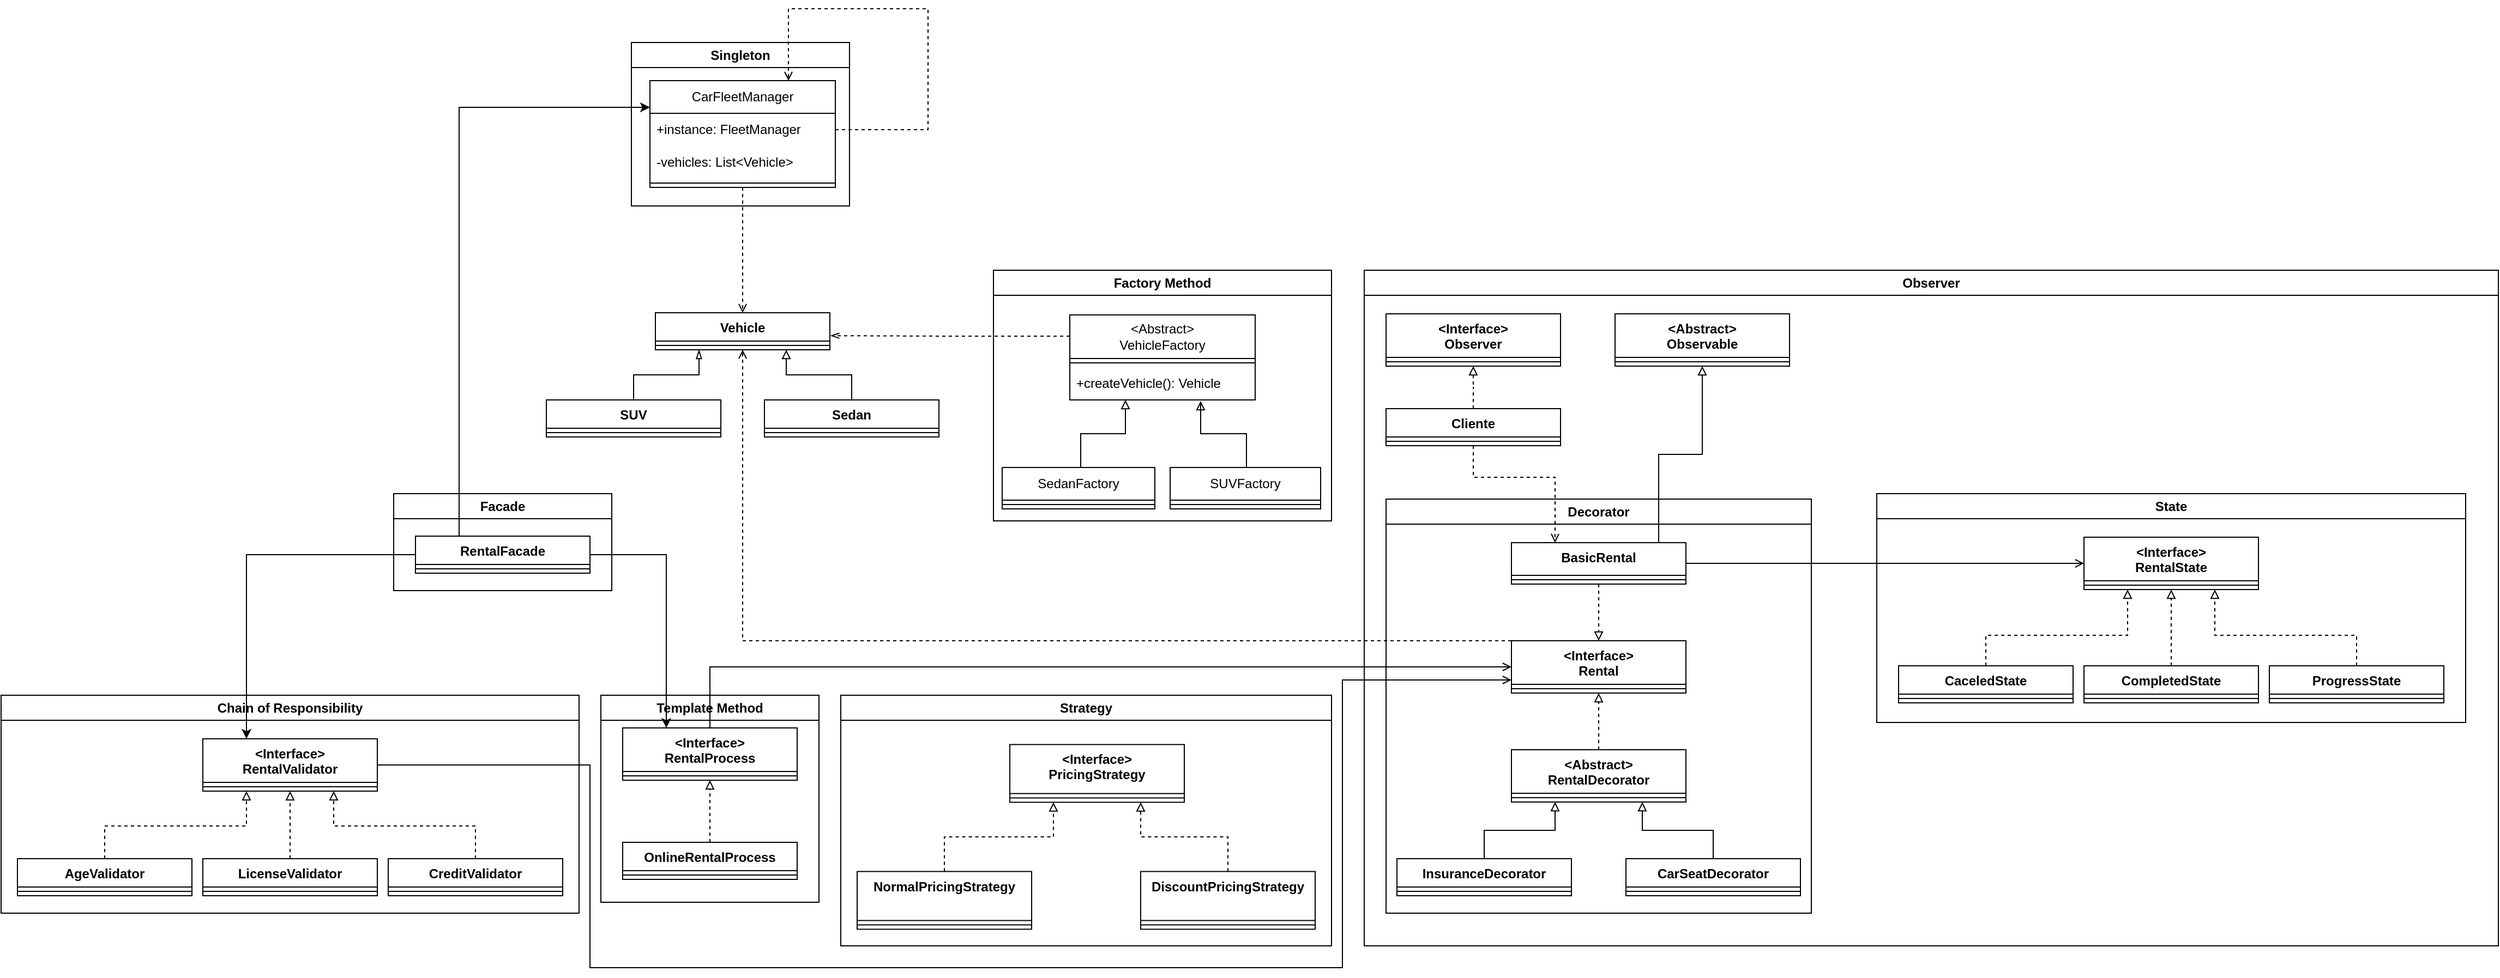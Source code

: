 <mxfile version="26.0.6">
  <diagram name="Página-1" id="9CJupPsGEtEtUyLJNLeB">
    <mxGraphModel dx="3399" dy="1634" grid="1" gridSize="10" guides="1" tooltips="1" connect="1" arrows="1" fold="1" page="1" pageScale="1" pageWidth="827" pageHeight="1169" math="0" shadow="0">
      <root>
        <mxCell id="0" />
        <mxCell id="1" parent="0" />
        <UserObject label="Factory Method" tags="FactoryMethod" id="SqPcHBU0zW-a-f7lvgV6-10">
          <mxCell style="swimlane;whiteSpace=wrap;html=1;" vertex="1" parent="1">
            <mxGeometry x="110" y="720" width="310" height="230" as="geometry" />
          </mxCell>
        </UserObject>
        <mxCell id="SqPcHBU0zW-a-f7lvgV6-34" style="edgeStyle=orthogonalEdgeStyle;rounded=0;orthogonalLoop=1;jettySize=auto;html=1;endArrow=block;endFill=0;" edge="1" parent="SqPcHBU0zW-a-f7lvgV6-10" source="SqPcHBU0zW-a-f7lvgV6-7">
          <mxGeometry relative="1" as="geometry">
            <mxPoint x="190" y="120" as="targetPoint" />
            <Array as="points">
              <mxPoint x="232" y="150" />
              <mxPoint x="190" y="150" />
              <mxPoint x="190" y="121" />
            </Array>
          </mxGeometry>
        </mxCell>
        <UserObject label="SUVFactory" tags="FactoryMethod" id="SqPcHBU0zW-a-f7lvgV6-7">
          <mxCell style="swimlane;fontStyle=0;childLayout=stackLayout;horizontal=1;startSize=30;horizontalStack=0;resizeParent=1;resizeParentMax=0;resizeLast=0;collapsible=1;marginBottom=0;whiteSpace=wrap;html=1;" vertex="1" parent="SqPcHBU0zW-a-f7lvgV6-10">
            <mxGeometry x="162" y="181" width="138" height="38" as="geometry" />
          </mxCell>
        </UserObject>
        <mxCell id="SqPcHBU0zW-a-f7lvgV6-33" value="" style="line;strokeWidth=1;fillColor=none;align=left;verticalAlign=middle;spacingTop=-1;spacingLeft=3;spacingRight=3;rotatable=0;labelPosition=right;points=[];portConstraint=eastwest;strokeColor=inherit;" vertex="1" parent="SqPcHBU0zW-a-f7lvgV6-7">
          <mxGeometry y="30" width="138" height="8" as="geometry" />
        </mxCell>
        <UserObject label="SedanFactory" tags="FactoryMethod" id="SqPcHBU0zW-a-f7lvgV6-6">
          <mxCell style="swimlane;fontStyle=0;childLayout=stackLayout;horizontal=1;startSize=30;horizontalStack=0;resizeParent=1;resizeParentMax=0;resizeLast=0;collapsible=1;marginBottom=0;whiteSpace=wrap;html=1;" vertex="1" parent="SqPcHBU0zW-a-f7lvgV6-10">
            <mxGeometry x="8" y="181" width="140" height="38" as="geometry" />
          </mxCell>
        </UserObject>
        <mxCell id="SqPcHBU0zW-a-f7lvgV6-32" value="" style="line;strokeWidth=1;fillColor=none;align=left;verticalAlign=middle;spacingTop=-1;spacingLeft=3;spacingRight=3;rotatable=0;labelPosition=right;points=[];portConstraint=eastwest;strokeColor=inherit;" vertex="1" parent="SqPcHBU0zW-a-f7lvgV6-6">
          <mxGeometry y="30" width="140" height="8" as="geometry" />
        </mxCell>
        <UserObject label="&amp;lt;Abstract&amp;gt;&lt;div&gt;VehicleFactory&lt;/div&gt;" tags="FactoryMethod" id="SqPcHBU0zW-a-f7lvgV6-5">
          <mxCell style="swimlane;fontStyle=0;childLayout=stackLayout;horizontal=1;startSize=40;horizontalStack=0;resizeParent=1;resizeParentMax=0;resizeLast=0;collapsible=1;marginBottom=0;whiteSpace=wrap;html=1;" vertex="1" parent="SqPcHBU0zW-a-f7lvgV6-10">
            <mxGeometry x="70" y="41" width="170" height="78" as="geometry" />
          </mxCell>
        </UserObject>
        <mxCell id="SqPcHBU0zW-a-f7lvgV6-30" value="" style="line;strokeWidth=1;fillColor=none;align=left;verticalAlign=middle;spacingTop=-1;spacingLeft=3;spacingRight=3;rotatable=0;labelPosition=right;points=[];portConstraint=eastwest;strokeColor=inherit;" vertex="1" parent="SqPcHBU0zW-a-f7lvgV6-5">
          <mxGeometry y="40" width="170" height="8" as="geometry" />
        </mxCell>
        <mxCell id="SqPcHBU0zW-a-f7lvgV6-31" value="+createVehicle(): Vehicle" style="text;strokeColor=none;fillColor=none;align=left;verticalAlign=middle;spacingLeft=4;spacingRight=4;overflow=hidden;points=[[0,0.5],[1,0.5]];portConstraint=eastwest;rotatable=0;whiteSpace=wrap;html=1;" vertex="1" parent="SqPcHBU0zW-a-f7lvgV6-5">
          <mxGeometry y="48" width="170" height="30" as="geometry" />
        </mxCell>
        <UserObject label="" tags="FactoryMethod" id="SqPcHBU0zW-a-f7lvgV6-8">
          <mxCell style="edgeStyle=orthogonalEdgeStyle;rounded=0;orthogonalLoop=1;jettySize=auto;html=1;strokeColor=default;align=center;verticalAlign=middle;fontFamily=Helvetica;fontSize=11;fontColor=default;labelBackgroundColor=default;endArrow=block;endFill=0;curved=0;" edge="1" parent="SqPcHBU0zW-a-f7lvgV6-10" source="SqPcHBU0zW-a-f7lvgV6-6">
            <mxGeometry relative="1" as="geometry">
              <mxPoint x="121" y="119" as="targetPoint" />
              <Array as="points">
                <mxPoint x="80" y="150" />
                <mxPoint x="121" y="150" />
                <mxPoint x="121" y="119" />
              </Array>
            </mxGeometry>
          </mxCell>
        </UserObject>
        <UserObject label="Singleton" tags="Singleton" id="SqPcHBU0zW-a-f7lvgV6-12">
          <mxCell style="swimlane;whiteSpace=wrap;html=1;" vertex="1" parent="1">
            <mxGeometry x="-222" y="511" width="200" height="150" as="geometry" />
          </mxCell>
        </UserObject>
        <UserObject label="CarFleetManager" tags="Singleton" id="SqPcHBU0zW-a-f7lvgV6-1">
          <mxCell style="swimlane;fontStyle=0;childLayout=stackLayout;horizontal=1;startSize=30;horizontalStack=0;resizeParent=1;resizeParentMax=0;resizeLast=0;collapsible=1;marginBottom=0;whiteSpace=wrap;html=1;" vertex="1" parent="SqPcHBU0zW-a-f7lvgV6-12">
            <mxGeometry x="17" y="35" width="170" height="98" as="geometry" />
          </mxCell>
        </UserObject>
        <mxCell id="SqPcHBU0zW-a-f7lvgV6-150" style="edgeStyle=orthogonalEdgeStyle;rounded=0;orthogonalLoop=1;jettySize=auto;html=1;entryX=0.75;entryY=0;entryDx=0;entryDy=0;dashed=1;endArrow=open;endFill=0;" edge="1" parent="SqPcHBU0zW-a-f7lvgV6-1" source="SqPcHBU0zW-a-f7lvgV6-29" target="SqPcHBU0zW-a-f7lvgV6-1">
          <mxGeometry relative="1" as="geometry">
            <Array as="points">
              <mxPoint x="255" y="45" />
              <mxPoint x="255" y="-66" />
              <mxPoint x="127" y="-66" />
              <mxPoint x="127" />
            </Array>
          </mxGeometry>
        </mxCell>
        <mxCell id="SqPcHBU0zW-a-f7lvgV6-29" value="+instance: FleetManager" style="text;strokeColor=none;fillColor=none;align=left;verticalAlign=middle;spacingLeft=4;spacingRight=4;overflow=hidden;points=[[0,0.5],[1,0.5]];portConstraint=eastwest;rotatable=0;whiteSpace=wrap;html=1;" vertex="1" parent="SqPcHBU0zW-a-f7lvgV6-1">
          <mxGeometry y="30" width="170" height="30" as="geometry" />
        </mxCell>
        <mxCell id="SqPcHBU0zW-a-f7lvgV6-15" value="-vehicles: List&amp;lt;Vehicle&amp;gt;" style="text;strokeColor=none;fillColor=none;align=left;verticalAlign=middle;spacingLeft=4;spacingRight=4;overflow=hidden;points=[[0,0.5],[1,0.5]];portConstraint=eastwest;rotatable=0;whiteSpace=wrap;html=1;" vertex="1" parent="SqPcHBU0zW-a-f7lvgV6-1">
          <mxGeometry y="60" width="170" height="30" as="geometry" />
        </mxCell>
        <mxCell id="SqPcHBU0zW-a-f7lvgV6-28" value="" style="line;strokeWidth=1;fillColor=none;align=left;verticalAlign=middle;spacingTop=-1;spacingLeft=3;spacingRight=3;rotatable=0;labelPosition=right;points=[];portConstraint=eastwest;strokeColor=inherit;" vertex="1" parent="SqPcHBU0zW-a-f7lvgV6-1">
          <mxGeometry y="90" width="170" height="8" as="geometry" />
        </mxCell>
        <UserObject label="Decorator" tags="Decorator Observer" id="SqPcHBU0zW-a-f7lvgV6-53">
          <mxCell style="swimlane;whiteSpace=wrap;html=1;" vertex="1" parent="1">
            <mxGeometry x="470" y="930" width="390" height="380" as="geometry" />
          </mxCell>
        </UserObject>
        <UserObject label="&lt;div&gt;&amp;lt;Interface&amp;gt;&lt;/div&gt;Rental" tags="Decorator Observer" id="SqPcHBU0zW-a-f7lvgV6-54">
          <mxCell style="swimlane;fontStyle=1;align=center;verticalAlign=top;childLayout=stackLayout;horizontal=1;startSize=40;horizontalStack=0;resizeParent=1;resizeParentMax=0;resizeLast=0;collapsible=1;marginBottom=0;whiteSpace=wrap;html=1;" vertex="1" parent="SqPcHBU0zW-a-f7lvgV6-53">
            <mxGeometry x="115" y="130" width="160" height="48" as="geometry" />
          </mxCell>
        </UserObject>
        <UserObject label="" tags="Decorator Observer" id="SqPcHBU0zW-a-f7lvgV6-56">
          <mxCell style="line;strokeWidth=1;fillColor=none;align=left;verticalAlign=middle;spacingTop=-1;spacingLeft=3;spacingRight=3;rotatable=0;labelPosition=right;points=[];portConstraint=eastwest;strokeColor=inherit;" vertex="1" parent="SqPcHBU0zW-a-f7lvgV6-54">
            <mxGeometry y="40" width="160" height="8" as="geometry" />
          </mxCell>
        </UserObject>
        <UserObject label="" tags="Decorator Observer" id="SqPcHBU0zW-a-f7lvgV6-61">
          <mxCell style="edgeStyle=orthogonalEdgeStyle;rounded=0;orthogonalLoop=1;jettySize=auto;html=1;entryX=0.5;entryY=0;entryDx=0;entryDy=0;endArrow=block;endFill=0;dashed=1;" edge="1" parent="SqPcHBU0zW-a-f7lvgV6-53" source="SqPcHBU0zW-a-f7lvgV6-58" target="SqPcHBU0zW-a-f7lvgV6-54">
            <mxGeometry relative="1" as="geometry" />
          </mxCell>
        </UserObject>
        <UserObject label="BasicRental" tags="Decorator Observer" id="SqPcHBU0zW-a-f7lvgV6-58">
          <mxCell style="swimlane;fontStyle=1;align=center;verticalAlign=top;childLayout=stackLayout;horizontal=1;startSize=30;horizontalStack=0;resizeParent=1;resizeParentMax=0;resizeLast=0;collapsible=1;marginBottom=0;whiteSpace=wrap;html=1;" vertex="1" parent="SqPcHBU0zW-a-f7lvgV6-53">
            <mxGeometry x="115" y="40" width="160" height="38" as="geometry" />
          </mxCell>
        </UserObject>
        <UserObject label="" tags="Decorator Observer" id="SqPcHBU0zW-a-f7lvgV6-59">
          <mxCell style="line;strokeWidth=1;fillColor=none;align=left;verticalAlign=middle;spacingTop=-1;spacingLeft=3;spacingRight=3;rotatable=0;labelPosition=right;points=[];portConstraint=eastwest;strokeColor=inherit;" vertex="1" parent="SqPcHBU0zW-a-f7lvgV6-58">
            <mxGeometry y="30" width="160" height="8" as="geometry" />
          </mxCell>
        </UserObject>
        <UserObject label="" tags="Decorator Observer" id="SqPcHBU0zW-a-f7lvgV6-64">
          <mxCell style="edgeStyle=orthogonalEdgeStyle;rounded=0;orthogonalLoop=1;jettySize=auto;html=1;entryX=0.5;entryY=1;entryDx=0;entryDy=0;dashed=1;strokeColor=default;align=center;verticalAlign=middle;fontFamily=Helvetica;fontSize=11;fontColor=default;labelBackgroundColor=default;endArrow=block;endFill=0;" edge="1" parent="SqPcHBU0zW-a-f7lvgV6-53" source="SqPcHBU0zW-a-f7lvgV6-62" target="SqPcHBU0zW-a-f7lvgV6-54">
            <mxGeometry relative="1" as="geometry">
              <Array as="points">
                <mxPoint x="195" y="210" />
                <mxPoint x="195" y="210" />
              </Array>
            </mxGeometry>
          </mxCell>
        </UserObject>
        <UserObject label="&lt;div&gt;&amp;lt;Abstract&amp;gt;&lt;/div&gt;RentalDecorator" tags="Decorator Observer" id="SqPcHBU0zW-a-f7lvgV6-62">
          <mxCell style="swimlane;fontStyle=1;align=center;verticalAlign=top;childLayout=stackLayout;horizontal=1;startSize=40;horizontalStack=0;resizeParent=1;resizeParentMax=0;resizeLast=0;collapsible=1;marginBottom=0;whiteSpace=wrap;html=1;" vertex="1" parent="SqPcHBU0zW-a-f7lvgV6-53">
            <mxGeometry x="115" y="230" width="160" height="48" as="geometry" />
          </mxCell>
        </UserObject>
        <UserObject label="" tags="Decorator Observer" id="SqPcHBU0zW-a-f7lvgV6-63">
          <mxCell style="line;strokeWidth=1;fillColor=none;align=left;verticalAlign=middle;spacingTop=-1;spacingLeft=3;spacingRight=3;rotatable=0;labelPosition=right;points=[];portConstraint=eastwest;strokeColor=inherit;" vertex="1" parent="SqPcHBU0zW-a-f7lvgV6-62">
            <mxGeometry y="40" width="160" height="8" as="geometry" />
          </mxCell>
        </UserObject>
        <UserObject label="" tags="Decorator Observer" id="SqPcHBU0zW-a-f7lvgV6-69">
          <mxCell style="edgeStyle=orthogonalEdgeStyle;rounded=0;orthogonalLoop=1;jettySize=auto;html=1;entryX=0.25;entryY=1;entryDx=0;entryDy=0;endArrow=block;endFill=0;" edge="1" parent="SqPcHBU0zW-a-f7lvgV6-53" source="SqPcHBU0zW-a-f7lvgV6-65" target="SqPcHBU0zW-a-f7lvgV6-62">
            <mxGeometry relative="1" as="geometry" />
          </mxCell>
        </UserObject>
        <UserObject label="InsuranceDecorator" tags="Decorator Observer" id="SqPcHBU0zW-a-f7lvgV6-65">
          <mxCell style="swimlane;fontStyle=1;align=center;verticalAlign=top;childLayout=stackLayout;horizontal=1;startSize=26;horizontalStack=0;resizeParent=1;resizeParentMax=0;resizeLast=0;collapsible=1;marginBottom=0;whiteSpace=wrap;html=1;" vertex="1" parent="SqPcHBU0zW-a-f7lvgV6-53">
            <mxGeometry x="10" y="330" width="160" height="34" as="geometry" />
          </mxCell>
        </UserObject>
        <UserObject label="" tags="Decorator Observer" id="SqPcHBU0zW-a-f7lvgV6-67">
          <mxCell style="line;strokeWidth=1;fillColor=none;align=left;verticalAlign=middle;spacingTop=-1;spacingLeft=3;spacingRight=3;rotatable=0;labelPosition=right;points=[];portConstraint=eastwest;strokeColor=inherit;" vertex="1" parent="SqPcHBU0zW-a-f7lvgV6-65">
            <mxGeometry y="26" width="160" height="8" as="geometry" />
          </mxCell>
        </UserObject>
        <UserObject label="" tags="Decorator Observer" id="SqPcHBU0zW-a-f7lvgV6-72">
          <mxCell style="edgeStyle=orthogonalEdgeStyle;rounded=0;orthogonalLoop=1;jettySize=auto;html=1;entryX=0.75;entryY=1;entryDx=0;entryDy=0;strokeColor=default;align=center;verticalAlign=middle;fontFamily=Helvetica;fontSize=11;fontColor=default;labelBackgroundColor=default;endArrow=block;endFill=0;" edge="1" parent="SqPcHBU0zW-a-f7lvgV6-53" source="SqPcHBU0zW-a-f7lvgV6-70" target="SqPcHBU0zW-a-f7lvgV6-62">
            <mxGeometry relative="1" as="geometry" />
          </mxCell>
        </UserObject>
        <UserObject label="CarSeatDecorator" tags="Decorator Observer" id="SqPcHBU0zW-a-f7lvgV6-70">
          <mxCell style="swimlane;fontStyle=1;align=center;verticalAlign=top;childLayout=stackLayout;horizontal=1;startSize=26;horizontalStack=0;resizeParent=1;resizeParentMax=0;resizeLast=0;collapsible=1;marginBottom=0;whiteSpace=wrap;html=1;" vertex="1" parent="SqPcHBU0zW-a-f7lvgV6-53">
            <mxGeometry x="220" y="330" width="160" height="34" as="geometry" />
          </mxCell>
        </UserObject>
        <UserObject label="" tags="Decorator Observer" id="SqPcHBU0zW-a-f7lvgV6-71">
          <mxCell style="line;strokeWidth=1;fillColor=none;align=left;verticalAlign=middle;spacingTop=-1;spacingLeft=3;spacingRight=3;rotatable=0;labelPosition=right;points=[];portConstraint=eastwest;strokeColor=inherit;" vertex="1" parent="SqPcHBU0zW-a-f7lvgV6-70">
            <mxGeometry y="26" width="160" height="8" as="geometry" />
          </mxCell>
        </UserObject>
        <UserObject label="State" tags="State Observer" id="SqPcHBU0zW-a-f7lvgV6-73">
          <mxCell style="swimlane;whiteSpace=wrap;html=1;" vertex="1" parent="1">
            <mxGeometry x="920" y="925" width="540" height="210" as="geometry" />
          </mxCell>
        </UserObject>
        <UserObject label="&amp;lt;Interface&amp;gt;&lt;div&gt;RentalState&lt;/div&gt;" tags="State Observer" id="SqPcHBU0zW-a-f7lvgV6-74">
          <mxCell style="swimlane;fontStyle=1;align=center;verticalAlign=top;childLayout=stackLayout;horizontal=1;startSize=40;horizontalStack=0;resizeParent=1;resizeParentMax=0;resizeLast=0;collapsible=1;marginBottom=0;whiteSpace=wrap;html=1;" vertex="1" parent="SqPcHBU0zW-a-f7lvgV6-73">
            <mxGeometry x="190" y="40" width="160" height="48" as="geometry" />
          </mxCell>
        </UserObject>
        <UserObject label="" tags="State Observer" id="SqPcHBU0zW-a-f7lvgV6-76">
          <mxCell style="line;strokeWidth=1;fillColor=none;align=left;verticalAlign=middle;spacingTop=-1;spacingLeft=3;spacingRight=3;rotatable=0;labelPosition=right;points=[];portConstraint=eastwest;strokeColor=inherit;" vertex="1" parent="SqPcHBU0zW-a-f7lvgV6-74">
            <mxGeometry y="40" width="160" height="8" as="geometry" />
          </mxCell>
        </UserObject>
        <UserObject label="" tags="State Observer" id="SqPcHBU0zW-a-f7lvgV6-84">
          <mxCell style="edgeStyle=orthogonalEdgeStyle;rounded=0;orthogonalLoop=1;jettySize=auto;html=1;entryX=0.25;entryY=1;entryDx=0;entryDy=0;dashed=1;strokeColor=default;align=center;verticalAlign=middle;fontFamily=Helvetica;fontSize=11;fontColor=default;labelBackgroundColor=default;endArrow=block;endFill=0;" edge="1" parent="SqPcHBU0zW-a-f7lvgV6-73" source="SqPcHBU0zW-a-f7lvgV6-78" target="SqPcHBU0zW-a-f7lvgV6-74">
            <mxGeometry relative="1" as="geometry">
              <Array as="points">
                <mxPoint x="100" y="130" />
                <mxPoint x="230" y="130" />
              </Array>
            </mxGeometry>
          </mxCell>
        </UserObject>
        <UserObject label="CaceledState" tags="State Observer" id="SqPcHBU0zW-a-f7lvgV6-78">
          <mxCell style="swimlane;fontStyle=1;align=center;verticalAlign=top;childLayout=stackLayout;horizontal=1;startSize=26;horizontalStack=0;resizeParent=1;resizeParentMax=0;resizeLast=0;collapsible=1;marginBottom=0;whiteSpace=wrap;html=1;" vertex="1" parent="SqPcHBU0zW-a-f7lvgV6-73">
            <mxGeometry x="20" y="158" width="160" height="34" as="geometry" />
          </mxCell>
        </UserObject>
        <UserObject label="" tags="State Observer" id="SqPcHBU0zW-a-f7lvgV6-79">
          <mxCell style="line;strokeWidth=1;fillColor=none;align=left;verticalAlign=middle;spacingTop=-1;spacingLeft=3;spacingRight=3;rotatable=0;labelPosition=right;points=[];portConstraint=eastwest;strokeColor=inherit;" vertex="1" parent="SqPcHBU0zW-a-f7lvgV6-78">
            <mxGeometry y="26" width="160" height="8" as="geometry" />
          </mxCell>
        </UserObject>
        <UserObject label="" tags="State Observer" id="SqPcHBU0zW-a-f7lvgV6-85">
          <mxCell style="edgeStyle=orthogonalEdgeStyle;rounded=0;orthogonalLoop=1;jettySize=auto;html=1;entryX=0.5;entryY=1;entryDx=0;entryDy=0;dashed=1;strokeColor=default;align=center;verticalAlign=middle;fontFamily=Helvetica;fontSize=11;fontColor=default;labelBackgroundColor=default;endArrow=block;endFill=0;" edge="1" parent="SqPcHBU0zW-a-f7lvgV6-73" source="SqPcHBU0zW-a-f7lvgV6-80" target="SqPcHBU0zW-a-f7lvgV6-74">
            <mxGeometry relative="1" as="geometry" />
          </mxCell>
        </UserObject>
        <UserObject label="CompletedState" tags="State Observer" id="SqPcHBU0zW-a-f7lvgV6-80">
          <mxCell style="swimlane;fontStyle=1;align=center;verticalAlign=top;childLayout=stackLayout;horizontal=1;startSize=26;horizontalStack=0;resizeParent=1;resizeParentMax=0;resizeLast=0;collapsible=1;marginBottom=0;whiteSpace=wrap;html=1;" vertex="1" parent="SqPcHBU0zW-a-f7lvgV6-73">
            <mxGeometry x="190" y="158" width="160" height="34" as="geometry" />
          </mxCell>
        </UserObject>
        <UserObject label="" tags="State Observer" id="SqPcHBU0zW-a-f7lvgV6-81">
          <mxCell style="line;strokeWidth=1;fillColor=none;align=left;verticalAlign=middle;spacingTop=-1;spacingLeft=3;spacingRight=3;rotatable=0;labelPosition=right;points=[];portConstraint=eastwest;strokeColor=inherit;" vertex="1" parent="SqPcHBU0zW-a-f7lvgV6-80">
            <mxGeometry y="26" width="160" height="8" as="geometry" />
          </mxCell>
        </UserObject>
        <UserObject label="" tags="State Observer" id="SqPcHBU0zW-a-f7lvgV6-86">
          <mxCell style="edgeStyle=orthogonalEdgeStyle;rounded=0;orthogonalLoop=1;jettySize=auto;html=1;entryX=0.75;entryY=1;entryDx=0;entryDy=0;dashed=1;strokeColor=default;align=center;verticalAlign=middle;fontFamily=Helvetica;fontSize=11;fontColor=default;labelBackgroundColor=default;endArrow=block;endFill=0;" edge="1" parent="SqPcHBU0zW-a-f7lvgV6-73" source="SqPcHBU0zW-a-f7lvgV6-82" target="SqPcHBU0zW-a-f7lvgV6-74">
            <mxGeometry relative="1" as="geometry">
              <mxPoint x="310" y="80" as="targetPoint" />
              <Array as="points">
                <mxPoint x="440" y="130" />
                <mxPoint x="310" y="130" />
              </Array>
            </mxGeometry>
          </mxCell>
        </UserObject>
        <UserObject label="ProgressState" tags="State Observer" id="SqPcHBU0zW-a-f7lvgV6-82">
          <mxCell style="swimlane;fontStyle=1;align=center;verticalAlign=top;childLayout=stackLayout;horizontal=1;startSize=26;horizontalStack=0;resizeParent=1;resizeParentMax=0;resizeLast=0;collapsible=1;marginBottom=0;whiteSpace=wrap;html=1;" vertex="1" parent="SqPcHBU0zW-a-f7lvgV6-73">
            <mxGeometry x="360" y="158" width="160" height="34" as="geometry" />
          </mxCell>
        </UserObject>
        <UserObject label="" tags="State Observer" id="SqPcHBU0zW-a-f7lvgV6-83">
          <mxCell style="line;strokeWidth=1;fillColor=none;align=left;verticalAlign=middle;spacingTop=-1;spacingLeft=3;spacingRight=3;rotatable=0;labelPosition=right;points=[];portConstraint=eastwest;strokeColor=inherit;" vertex="1" parent="SqPcHBU0zW-a-f7lvgV6-82">
            <mxGeometry y="26" width="160" height="8" as="geometry" />
          </mxCell>
        </UserObject>
        <UserObject label="Observer" tags="Observer" id="SqPcHBU0zW-a-f7lvgV6-87">
          <mxCell style="swimlane;whiteSpace=wrap;html=1;" vertex="1" parent="1">
            <mxGeometry x="450" y="720" width="1040" height="620" as="geometry" />
          </mxCell>
        </UserObject>
        <UserObject label="&amp;lt;Interface&amp;gt;&lt;div&gt;Observer&lt;/div&gt;" tags="Observer" id="SqPcHBU0zW-a-f7lvgV6-89">
          <mxCell style="swimlane;fontStyle=1;align=center;verticalAlign=top;childLayout=stackLayout;horizontal=1;startSize=40;horizontalStack=0;resizeParent=1;resizeParentMax=0;resizeLast=0;collapsible=1;marginBottom=0;whiteSpace=wrap;html=1;" vertex="1" parent="SqPcHBU0zW-a-f7lvgV6-87">
            <mxGeometry x="20" y="40" width="160" height="48" as="geometry" />
          </mxCell>
        </UserObject>
        <UserObject label="" tags="Observer" id="SqPcHBU0zW-a-f7lvgV6-91">
          <mxCell style="line;strokeWidth=1;fillColor=none;align=left;verticalAlign=middle;spacingTop=-1;spacingLeft=3;spacingRight=3;rotatable=0;labelPosition=right;points=[];portConstraint=eastwest;strokeColor=inherit;" vertex="1" parent="SqPcHBU0zW-a-f7lvgV6-89">
            <mxGeometry y="40" width="160" height="8" as="geometry" />
          </mxCell>
        </UserObject>
        <UserObject label="" tags="Observer" id="SqPcHBU0zW-a-f7lvgV6-95">
          <mxCell style="edgeStyle=orthogonalEdgeStyle;rounded=0;orthogonalLoop=1;jettySize=auto;html=1;entryX=0.5;entryY=1;entryDx=0;entryDy=0;endArrow=block;endFill=0;dashed=1;" edge="1" parent="SqPcHBU0zW-a-f7lvgV6-87" source="SqPcHBU0zW-a-f7lvgV6-93" target="SqPcHBU0zW-a-f7lvgV6-89">
            <mxGeometry relative="1" as="geometry" />
          </mxCell>
        </UserObject>
        <UserObject label="Cliente" tags="Observer" id="SqPcHBU0zW-a-f7lvgV6-93">
          <mxCell style="swimlane;fontStyle=1;align=center;verticalAlign=top;childLayout=stackLayout;horizontal=1;startSize=26;horizontalStack=0;resizeParent=1;resizeParentMax=0;resizeLast=0;collapsible=1;marginBottom=0;whiteSpace=wrap;html=1;" vertex="1" parent="SqPcHBU0zW-a-f7lvgV6-87">
            <mxGeometry x="20" y="127" width="160" height="34" as="geometry" />
          </mxCell>
        </UserObject>
        <UserObject label="" tags="Observer" id="SqPcHBU0zW-a-f7lvgV6-94">
          <mxCell style="line;strokeWidth=1;fillColor=none;align=left;verticalAlign=middle;spacingTop=-1;spacingLeft=3;spacingRight=3;rotatable=0;labelPosition=right;points=[];portConstraint=eastwest;strokeColor=inherit;" vertex="1" parent="SqPcHBU0zW-a-f7lvgV6-93">
            <mxGeometry y="26" width="160" height="8" as="geometry" />
          </mxCell>
        </UserObject>
        <UserObject label="&amp;lt;Abstract&amp;gt;&lt;div&gt;Observable&lt;/div&gt;" tags="Observer" id="SqPcHBU0zW-a-f7lvgV6-96">
          <mxCell style="swimlane;fontStyle=1;align=center;verticalAlign=top;childLayout=stackLayout;horizontal=1;startSize=40;horizontalStack=0;resizeParent=1;resizeParentMax=0;resizeLast=0;collapsible=1;marginBottom=0;whiteSpace=wrap;html=1;" vertex="1" parent="SqPcHBU0zW-a-f7lvgV6-87">
            <mxGeometry x="230" y="40" width="160" height="48" as="geometry" />
          </mxCell>
        </UserObject>
        <UserObject label="" tags="Observer" id="SqPcHBU0zW-a-f7lvgV6-97">
          <mxCell style="line;strokeWidth=1;fillColor=none;align=left;verticalAlign=middle;spacingTop=-1;spacingLeft=3;spacingRight=3;rotatable=0;labelPosition=right;points=[];portConstraint=eastwest;strokeColor=inherit;" vertex="1" parent="SqPcHBU0zW-a-f7lvgV6-96">
            <mxGeometry y="40" width="160" height="8" as="geometry" />
          </mxCell>
        </UserObject>
        <UserObject label="" tags="Observer" id="SqPcHBU0zW-a-f7lvgV6-98">
          <mxCell style="edgeStyle=orthogonalEdgeStyle;rounded=0;orthogonalLoop=1;jettySize=auto;html=1;entryX=0.5;entryY=1;entryDx=0;entryDy=0;endArrow=block;endFill=0;" edge="1" parent="1" source="SqPcHBU0zW-a-f7lvgV6-58" target="SqPcHBU0zW-a-f7lvgV6-96">
            <mxGeometry relative="1" as="geometry">
              <Array as="points">
                <mxPoint x="720" y="889" />
                <mxPoint x="760" y="889" />
              </Array>
            </mxGeometry>
          </mxCell>
        </UserObject>
        <UserObject label="" tags="Observer" id="SqPcHBU0zW-a-f7lvgV6-99">
          <mxCell style="edgeStyle=orthogonalEdgeStyle;rounded=0;orthogonalLoop=1;jettySize=auto;html=1;entryX=0.25;entryY=0;entryDx=0;entryDy=0;dashed=1;endArrow=open;endFill=0;" edge="1" parent="1" source="SqPcHBU0zW-a-f7lvgV6-93" target="SqPcHBU0zW-a-f7lvgV6-58">
            <mxGeometry relative="1" as="geometry">
              <Array as="points">
                <mxPoint x="550" y="910" />
                <mxPoint x="625" y="910" />
              </Array>
            </mxGeometry>
          </mxCell>
        </UserObject>
        <UserObject label="" tags="Observer" id="SqPcHBU0zW-a-f7lvgV6-100">
          <mxCell style="edgeStyle=orthogonalEdgeStyle;rounded=0;orthogonalLoop=1;jettySize=auto;html=1;entryX=0;entryY=0.5;entryDx=0;entryDy=0;endArrow=open;endFill=0;" edge="1" parent="1" source="SqPcHBU0zW-a-f7lvgV6-58" target="SqPcHBU0zW-a-f7lvgV6-74">
            <mxGeometry relative="1" as="geometry" />
          </mxCell>
        </UserObject>
        <mxCell id="SqPcHBU0zW-a-f7lvgV6-101" value="Vehicle" style="swimlane;fontStyle=1;align=center;verticalAlign=top;childLayout=stackLayout;horizontal=1;startSize=26;horizontalStack=0;resizeParent=1;resizeParentMax=0;resizeLast=0;collapsible=1;marginBottom=0;whiteSpace=wrap;html=1;" vertex="1" parent="1">
          <mxGeometry x="-200" y="759" width="160" height="34" as="geometry" />
        </mxCell>
        <mxCell id="SqPcHBU0zW-a-f7lvgV6-103" value="" style="line;strokeWidth=1;fillColor=none;align=left;verticalAlign=middle;spacingTop=-1;spacingLeft=3;spacingRight=3;rotatable=0;labelPosition=right;points=[];portConstraint=eastwest;strokeColor=inherit;" vertex="1" parent="SqPcHBU0zW-a-f7lvgV6-101">
          <mxGeometry y="26" width="160" height="8" as="geometry" />
        </mxCell>
        <mxCell id="SqPcHBU0zW-a-f7lvgV6-110" style="edgeStyle=orthogonalEdgeStyle;rounded=0;orthogonalLoop=1;jettySize=auto;html=1;entryX=0.25;entryY=1;entryDx=0;entryDy=0;endArrow=blockThin;endFill=0;" edge="1" parent="1" source="SqPcHBU0zW-a-f7lvgV6-105" target="SqPcHBU0zW-a-f7lvgV6-101">
          <mxGeometry relative="1" as="geometry" />
        </mxCell>
        <mxCell id="SqPcHBU0zW-a-f7lvgV6-105" value="SUV" style="swimlane;fontStyle=1;align=center;verticalAlign=top;childLayout=stackLayout;horizontal=1;startSize=26;horizontalStack=0;resizeParent=1;resizeParentMax=0;resizeLast=0;collapsible=1;marginBottom=0;whiteSpace=wrap;html=1;" vertex="1" parent="1">
          <mxGeometry x="-300" y="839" width="160" height="34" as="geometry" />
        </mxCell>
        <mxCell id="SqPcHBU0zW-a-f7lvgV6-106" value="" style="line;strokeWidth=1;fillColor=none;align=left;verticalAlign=middle;spacingTop=-1;spacingLeft=3;spacingRight=3;rotatable=0;labelPosition=right;points=[];portConstraint=eastwest;strokeColor=inherit;" vertex="1" parent="SqPcHBU0zW-a-f7lvgV6-105">
          <mxGeometry y="26" width="160" height="8" as="geometry" />
        </mxCell>
        <mxCell id="SqPcHBU0zW-a-f7lvgV6-109" style="edgeStyle=orthogonalEdgeStyle;rounded=0;orthogonalLoop=1;jettySize=auto;html=1;entryX=0.75;entryY=1;entryDx=0;entryDy=0;endArrow=block;endFill=0;" edge="1" parent="1" source="SqPcHBU0zW-a-f7lvgV6-107" target="SqPcHBU0zW-a-f7lvgV6-101">
          <mxGeometry relative="1" as="geometry" />
        </mxCell>
        <mxCell id="SqPcHBU0zW-a-f7lvgV6-107" value="Sedan" style="swimlane;fontStyle=1;align=center;verticalAlign=top;childLayout=stackLayout;horizontal=1;startSize=26;horizontalStack=0;resizeParent=1;resizeParentMax=0;resizeLast=0;collapsible=1;marginBottom=0;whiteSpace=wrap;html=1;" vertex="1" parent="1">
          <mxGeometry x="-100" y="839" width="160" height="34" as="geometry" />
        </mxCell>
        <mxCell id="SqPcHBU0zW-a-f7lvgV6-108" value="" style="line;strokeWidth=1;fillColor=none;align=left;verticalAlign=middle;spacingTop=-1;spacingLeft=3;spacingRight=3;rotatable=0;labelPosition=right;points=[];portConstraint=eastwest;strokeColor=inherit;" vertex="1" parent="SqPcHBU0zW-a-f7lvgV6-107">
          <mxGeometry y="26" width="160" height="8" as="geometry" />
        </mxCell>
        <mxCell id="SqPcHBU0zW-a-f7lvgV6-120" style="edgeStyle=orthogonalEdgeStyle;rounded=0;orthogonalLoop=1;jettySize=auto;html=1;exitX=0;exitY=0.25;exitDx=0;exitDy=0;entryX=1.004;entryY=0.619;entryDx=0;entryDy=0;entryPerimeter=0;endArrow=openThin;endFill=0;dashed=1;" edge="1" parent="1" source="SqPcHBU0zW-a-f7lvgV6-5" target="SqPcHBU0zW-a-f7lvgV6-101">
          <mxGeometry relative="1" as="geometry">
            <mxPoint x="-117" y="780.5" as="targetPoint" />
          </mxGeometry>
        </mxCell>
        <mxCell id="SqPcHBU0zW-a-f7lvgV6-121" style="edgeStyle=orthogonalEdgeStyle;rounded=0;orthogonalLoop=1;jettySize=auto;html=1;entryX=0.5;entryY=1;entryDx=0;entryDy=0;endArrow=open;endFill=0;dashed=1;exitX=0;exitY=0.5;exitDx=0;exitDy=0;" edge="1" parent="1" source="SqPcHBU0zW-a-f7lvgV6-54" target="SqPcHBU0zW-a-f7lvgV6-101">
          <mxGeometry relative="1" as="geometry">
            <mxPoint x="580" y="1080" as="sourcePoint" />
            <Array as="points">
              <mxPoint x="585" y="1060" />
              <mxPoint x="-120" y="1060" />
            </Array>
          </mxGeometry>
        </mxCell>
        <mxCell id="SqPcHBU0zW-a-f7lvgV6-123" style="edgeStyle=orthogonalEdgeStyle;rounded=0;orthogonalLoop=1;jettySize=auto;html=1;entryX=0.5;entryY=0;entryDx=0;entryDy=0;endArrow=open;endFill=0;dashed=1;" edge="1" parent="1" source="SqPcHBU0zW-a-f7lvgV6-1" target="SqPcHBU0zW-a-f7lvgV6-101">
          <mxGeometry relative="1" as="geometry" />
        </mxCell>
        <UserObject label="Strategy" tags="Strategy" id="SqPcHBU0zW-a-f7lvgV6-124">
          <mxCell style="swimlane;whiteSpace=wrap;html=1;" vertex="1" parent="1">
            <mxGeometry x="-30" y="1110" width="450" height="230" as="geometry" />
          </mxCell>
        </UserObject>
        <UserObject label="&amp;lt;Interface&amp;gt;&lt;br&gt;PricingStrategy" tags="Strategy" id="SqPcHBU0zW-a-f7lvgV6-126">
          <mxCell style="swimlane;fontStyle=1;align=center;verticalAlign=top;childLayout=stackLayout;horizontal=1;startSize=45;horizontalStack=0;resizeParent=1;resizeParentMax=0;resizeLast=0;collapsible=1;marginBottom=0;whiteSpace=wrap;html=1;" vertex="1" parent="SqPcHBU0zW-a-f7lvgV6-124">
            <mxGeometry x="155" y="45.25" width="160" height="53" as="geometry" />
          </mxCell>
        </UserObject>
        <UserObject label="" tags="Strategy" id="SqPcHBU0zW-a-f7lvgV6-128">
          <mxCell style="line;strokeWidth=1;fillColor=none;align=left;verticalAlign=middle;spacingTop=-1;spacingLeft=3;spacingRight=3;rotatable=0;labelPosition=right;points=[];portConstraint=eastwest;strokeColor=inherit;" vertex="1" parent="SqPcHBU0zW-a-f7lvgV6-126">
            <mxGeometry y="45" width="160" height="8" as="geometry" />
          </mxCell>
        </UserObject>
        <UserObject label="" tags="Strategy" id="SqPcHBU0zW-a-f7lvgV6-138">
          <mxCell style="edgeStyle=orthogonalEdgeStyle;rounded=0;orthogonalLoop=1;jettySize=auto;html=1;entryX=0.25;entryY=1;entryDx=0;entryDy=0;dashed=1;strokeColor=default;align=center;verticalAlign=middle;fontFamily=Helvetica;fontSize=11;fontColor=default;labelBackgroundColor=default;endArrow=block;endFill=0;" edge="1" parent="SqPcHBU0zW-a-f7lvgV6-124" source="SqPcHBU0zW-a-f7lvgV6-133" target="SqPcHBU0zW-a-f7lvgV6-126">
            <mxGeometry relative="1" as="geometry" />
          </mxCell>
        </UserObject>
        <UserObject label="NormalPricingStrategy" tags="Strategy" id="SqPcHBU0zW-a-f7lvgV6-133">
          <mxCell style="swimlane;fontStyle=1;align=center;verticalAlign=top;childLayout=stackLayout;horizontal=1;startSize=45;horizontalStack=0;resizeParent=1;resizeParentMax=0;resizeLast=0;collapsible=1;marginBottom=0;whiteSpace=wrap;html=1;" vertex="1" parent="SqPcHBU0zW-a-f7lvgV6-124">
            <mxGeometry x="15" y="161.75" width="160" height="53" as="geometry" />
          </mxCell>
        </UserObject>
        <UserObject label="" tags="Strategy" id="SqPcHBU0zW-a-f7lvgV6-134">
          <mxCell style="line;strokeWidth=1;fillColor=none;align=left;verticalAlign=middle;spacingTop=-1;spacingLeft=3;spacingRight=3;rotatable=0;labelPosition=right;points=[];portConstraint=eastwest;strokeColor=inherit;" vertex="1" parent="SqPcHBU0zW-a-f7lvgV6-133">
            <mxGeometry y="45" width="160" height="8" as="geometry" />
          </mxCell>
        </UserObject>
        <UserObject label="" tags="Strategy" id="SqPcHBU0zW-a-f7lvgV6-137">
          <mxCell style="edgeStyle=orthogonalEdgeStyle;rounded=0;orthogonalLoop=1;jettySize=auto;html=1;entryX=0.75;entryY=1;entryDx=0;entryDy=0;dashed=1;strokeColor=default;align=center;verticalAlign=middle;fontFamily=Helvetica;fontSize=11;fontColor=default;labelBackgroundColor=default;endArrow=block;endFill=0;" edge="1" parent="SqPcHBU0zW-a-f7lvgV6-124" source="SqPcHBU0zW-a-f7lvgV6-135" target="SqPcHBU0zW-a-f7lvgV6-126">
            <mxGeometry relative="1" as="geometry" />
          </mxCell>
        </UserObject>
        <UserObject label="DiscountPricingStrategy" tags="Strategy" id="SqPcHBU0zW-a-f7lvgV6-135">
          <mxCell style="swimlane;fontStyle=1;align=center;verticalAlign=top;childLayout=stackLayout;horizontal=1;startSize=45;horizontalStack=0;resizeParent=1;resizeParentMax=0;resizeLast=0;collapsible=1;marginBottom=0;whiteSpace=wrap;html=1;" vertex="1" parent="SqPcHBU0zW-a-f7lvgV6-124">
            <mxGeometry x="275" y="161.75" width="160" height="53" as="geometry" />
          </mxCell>
        </UserObject>
        <UserObject label="" tags="Strategy" id="SqPcHBU0zW-a-f7lvgV6-136">
          <mxCell style="line;strokeWidth=1;fillColor=none;align=left;verticalAlign=middle;spacingTop=-1;spacingLeft=3;spacingRight=3;rotatable=0;labelPosition=right;points=[];portConstraint=eastwest;strokeColor=inherit;" vertex="1" parent="SqPcHBU0zW-a-f7lvgV6-135">
            <mxGeometry y="45" width="160" height="8" as="geometry" />
          </mxCell>
        </UserObject>
        <UserObject label="Template Method" tags="TemplateMethod" id="SqPcHBU0zW-a-f7lvgV6-142">
          <mxCell style="swimlane;whiteSpace=wrap;html=1;" vertex="1" parent="1">
            <mxGeometry x="-250" y="1110" width="200" height="190" as="geometry" />
          </mxCell>
        </UserObject>
        <UserObject label="&amp;lt;Interface&amp;gt;&lt;div&gt;RentalProcess&lt;/div&gt;" tags="TemplateMethod" id="SqPcHBU0zW-a-f7lvgV6-143">
          <mxCell style="swimlane;fontStyle=1;align=center;verticalAlign=top;childLayout=stackLayout;horizontal=1;startSize=40;horizontalStack=0;resizeParent=1;resizeParentMax=0;resizeLast=0;collapsible=1;marginBottom=0;whiteSpace=wrap;html=1;" vertex="1" parent="SqPcHBU0zW-a-f7lvgV6-142">
            <mxGeometry x="20" y="30" width="160" height="48" as="geometry" />
          </mxCell>
        </UserObject>
        <UserObject label="" tags="TemplateMethod" id="SqPcHBU0zW-a-f7lvgV6-145">
          <mxCell style="line;strokeWidth=1;fillColor=none;align=left;verticalAlign=middle;spacingTop=-1;spacingLeft=3;spacingRight=3;rotatable=0;labelPosition=right;points=[];portConstraint=eastwest;strokeColor=inherit;" vertex="1" parent="SqPcHBU0zW-a-f7lvgV6-143">
            <mxGeometry y="40" width="160" height="8" as="geometry" />
          </mxCell>
        </UserObject>
        <UserObject label="" tags="TemplateMethod" id="SqPcHBU0zW-a-f7lvgV6-149">
          <mxCell style="edgeStyle=orthogonalEdgeStyle;rounded=0;orthogonalLoop=1;jettySize=auto;html=1;entryX=0.5;entryY=1;entryDx=0;entryDy=0;endArrow=block;endFill=0;dashed=1;" edge="1" parent="SqPcHBU0zW-a-f7lvgV6-142" source="SqPcHBU0zW-a-f7lvgV6-147" target="SqPcHBU0zW-a-f7lvgV6-143">
            <mxGeometry relative="1" as="geometry" />
          </mxCell>
        </UserObject>
        <UserObject label="OnlineRentalProcess" tags="TemplateMethod" id="SqPcHBU0zW-a-f7lvgV6-147">
          <mxCell style="swimlane;fontStyle=1;align=center;verticalAlign=top;childLayout=stackLayout;horizontal=1;startSize=26;horizontalStack=0;resizeParent=1;resizeParentMax=0;resizeLast=0;collapsible=1;marginBottom=0;whiteSpace=wrap;html=1;" vertex="1" parent="SqPcHBU0zW-a-f7lvgV6-142">
            <mxGeometry x="20" y="135" width="160" height="34" as="geometry" />
          </mxCell>
        </UserObject>
        <UserObject label="" tags="TemplateMethod" id="SqPcHBU0zW-a-f7lvgV6-148">
          <mxCell style="line;strokeWidth=1;fillColor=none;align=left;verticalAlign=middle;spacingTop=-1;spacingLeft=3;spacingRight=3;rotatable=0;labelPosition=right;points=[];portConstraint=eastwest;strokeColor=inherit;" vertex="1" parent="SqPcHBU0zW-a-f7lvgV6-147">
            <mxGeometry y="26" width="160" height="8" as="geometry" />
          </mxCell>
        </UserObject>
        <UserObject label="Chain of Responsibility" tags="ChainOfResponsibility" id="SqPcHBU0zW-a-f7lvgV6-151">
          <mxCell style="swimlane;whiteSpace=wrap;html=1;" vertex="1" parent="1">
            <mxGeometry x="-800" y="1110" width="530" height="200" as="geometry" />
          </mxCell>
        </UserObject>
        <UserObject label="&amp;lt;Interface&amp;gt;&lt;div&gt;RentalValidator&lt;/div&gt;" tags="ChainOfResponsibility" id="SqPcHBU0zW-a-f7lvgV6-153">
          <mxCell style="swimlane;fontStyle=1;align=center;verticalAlign=top;childLayout=stackLayout;horizontal=1;startSize=40;horizontalStack=0;resizeParent=1;resizeParentMax=0;resizeLast=0;collapsible=1;marginBottom=0;whiteSpace=wrap;html=1;" vertex="1" parent="SqPcHBU0zW-a-f7lvgV6-151">
            <mxGeometry x="185" y="40" width="160" height="48" as="geometry" />
          </mxCell>
        </UserObject>
        <UserObject label="" tags="ChainOfResponsibility" id="SqPcHBU0zW-a-f7lvgV6-155">
          <mxCell style="line;strokeWidth=1;fillColor=none;align=left;verticalAlign=middle;spacingTop=-1;spacingLeft=3;spacingRight=3;rotatable=0;labelPosition=right;points=[];portConstraint=eastwest;strokeColor=inherit;" vertex="1" parent="SqPcHBU0zW-a-f7lvgV6-153">
            <mxGeometry y="40" width="160" height="8" as="geometry" />
          </mxCell>
        </UserObject>
        <UserObject label="" tags="ChainOfResponsibility" id="SqPcHBU0zW-a-f7lvgV6-166">
          <mxCell style="edgeStyle=orthogonalEdgeStyle;rounded=0;orthogonalLoop=1;jettySize=auto;html=1;entryX=0.25;entryY=1;entryDx=0;entryDy=0;dashed=1;strokeColor=default;align=center;verticalAlign=middle;fontFamily=Helvetica;fontSize=11;fontColor=default;labelBackgroundColor=default;endArrow=block;endFill=0;" edge="1" parent="SqPcHBU0zW-a-f7lvgV6-151" source="SqPcHBU0zW-a-f7lvgV6-158" target="SqPcHBU0zW-a-f7lvgV6-153">
            <mxGeometry relative="1" as="geometry">
              <Array as="points">
                <mxPoint x="95" y="120" />
                <mxPoint x="225" y="120" />
              </Array>
            </mxGeometry>
          </mxCell>
        </UserObject>
        <UserObject label="AgeValidator" tags="ChainOfResponsibility" id="SqPcHBU0zW-a-f7lvgV6-158">
          <mxCell style="swimlane;fontStyle=1;align=center;verticalAlign=top;childLayout=stackLayout;horizontal=1;startSize=26;horizontalStack=0;resizeParent=1;resizeParentMax=0;resizeLast=0;collapsible=1;marginBottom=0;whiteSpace=wrap;html=1;" vertex="1" parent="SqPcHBU0zW-a-f7lvgV6-151">
            <mxGeometry x="15" y="150" width="160" height="34" as="geometry" />
          </mxCell>
        </UserObject>
        <UserObject label="" tags="ChainOfResponsibility" id="SqPcHBU0zW-a-f7lvgV6-160">
          <mxCell style="line;strokeWidth=1;fillColor=none;align=left;verticalAlign=middle;spacingTop=-1;spacingLeft=3;spacingRight=3;rotatable=0;labelPosition=right;points=[];portConstraint=eastwest;strokeColor=inherit;" vertex="1" parent="SqPcHBU0zW-a-f7lvgV6-158">
            <mxGeometry y="26" width="160" height="8" as="geometry" />
          </mxCell>
        </UserObject>
        <UserObject label="" tags="ChainOfResponsibility" id="SqPcHBU0zW-a-f7lvgV6-167">
          <mxCell style="edgeStyle=orthogonalEdgeStyle;rounded=0;orthogonalLoop=1;jettySize=auto;html=1;entryX=0.5;entryY=1;entryDx=0;entryDy=0;dashed=1;strokeColor=default;align=center;verticalAlign=middle;fontFamily=Helvetica;fontSize=11;fontColor=default;labelBackgroundColor=default;endArrow=block;endFill=0;" edge="1" parent="SqPcHBU0zW-a-f7lvgV6-151" source="SqPcHBU0zW-a-f7lvgV6-162" target="SqPcHBU0zW-a-f7lvgV6-153">
            <mxGeometry relative="1" as="geometry" />
          </mxCell>
        </UserObject>
        <UserObject label="LicenseValidator" tags="ChainOfResponsibility" id="SqPcHBU0zW-a-f7lvgV6-162">
          <mxCell style="swimlane;fontStyle=1;align=center;verticalAlign=top;childLayout=stackLayout;horizontal=1;startSize=26;horizontalStack=0;resizeParent=1;resizeParentMax=0;resizeLast=0;collapsible=1;marginBottom=0;whiteSpace=wrap;html=1;" vertex="1" parent="SqPcHBU0zW-a-f7lvgV6-151">
            <mxGeometry x="185" y="150" width="160" height="34" as="geometry" />
          </mxCell>
        </UserObject>
        <UserObject label="" tags="ChainOfResponsibility" id="SqPcHBU0zW-a-f7lvgV6-163">
          <mxCell style="line;strokeWidth=1;fillColor=none;align=left;verticalAlign=middle;spacingTop=-1;spacingLeft=3;spacingRight=3;rotatable=0;labelPosition=right;points=[];portConstraint=eastwest;strokeColor=inherit;" vertex="1" parent="SqPcHBU0zW-a-f7lvgV6-162">
            <mxGeometry y="26" width="160" height="8" as="geometry" />
          </mxCell>
        </UserObject>
        <UserObject label="" tags="ChainOfResponsibility" id="SqPcHBU0zW-a-f7lvgV6-168">
          <mxCell style="edgeStyle=orthogonalEdgeStyle;rounded=0;orthogonalLoop=1;jettySize=auto;html=1;entryX=0.75;entryY=1;entryDx=0;entryDy=0;dashed=1;strokeColor=default;align=center;verticalAlign=middle;fontFamily=Helvetica;fontSize=11;fontColor=default;labelBackgroundColor=default;endArrow=block;endFill=0;" edge="1" parent="SqPcHBU0zW-a-f7lvgV6-151" source="SqPcHBU0zW-a-f7lvgV6-164" target="SqPcHBU0zW-a-f7lvgV6-153">
            <mxGeometry relative="1" as="geometry">
              <Array as="points">
                <mxPoint x="435" y="120" />
                <mxPoint x="305" y="120" />
              </Array>
            </mxGeometry>
          </mxCell>
        </UserObject>
        <UserObject label="CreditValidator" tags="ChainOfResponsibility" id="SqPcHBU0zW-a-f7lvgV6-164">
          <mxCell style="swimlane;fontStyle=1;align=center;verticalAlign=top;childLayout=stackLayout;horizontal=1;startSize=26;horizontalStack=0;resizeParent=1;resizeParentMax=0;resizeLast=0;collapsible=1;marginBottom=0;whiteSpace=wrap;html=1;" vertex="1" parent="SqPcHBU0zW-a-f7lvgV6-151">
            <mxGeometry x="355" y="150" width="160" height="34" as="geometry" />
          </mxCell>
        </UserObject>
        <UserObject label="" tags="ChainOfResponsibility" id="SqPcHBU0zW-a-f7lvgV6-165">
          <mxCell style="line;strokeWidth=1;fillColor=none;align=left;verticalAlign=middle;spacingTop=-1;spacingLeft=3;spacingRight=3;rotatable=0;labelPosition=right;points=[];portConstraint=eastwest;strokeColor=inherit;" vertex="1" parent="SqPcHBU0zW-a-f7lvgV6-164">
            <mxGeometry y="26" width="160" height="8" as="geometry" />
          </mxCell>
        </UserObject>
        <mxCell id="SqPcHBU0zW-a-f7lvgV6-152" style="edgeStyle=orthogonalEdgeStyle;rounded=0;orthogonalLoop=1;jettySize=auto;html=1;strokeColor=default;align=center;verticalAlign=middle;fontFamily=Helvetica;fontSize=11;fontColor=default;labelBackgroundColor=default;endArrow=none;endFill=0;startArrow=open;startFill=0;" edge="1" parent="1" source="SqPcHBU0zW-a-f7lvgV6-54" target="SqPcHBU0zW-a-f7lvgV6-143">
          <mxGeometry relative="1" as="geometry" />
        </mxCell>
        <mxCell id="SqPcHBU0zW-a-f7lvgV6-157" style="edgeStyle=orthogonalEdgeStyle;rounded=0;orthogonalLoop=1;jettySize=auto;html=1;exitX=0;exitY=0.75;exitDx=0;exitDy=0;entryX=1;entryY=0.5;entryDx=0;entryDy=0;strokeColor=default;align=center;verticalAlign=middle;fontFamily=Helvetica;fontSize=11;fontColor=default;labelBackgroundColor=default;endArrow=none;endFill=0;startArrow=open;startFill=0;" edge="1" parent="1" source="SqPcHBU0zW-a-f7lvgV6-54" target="SqPcHBU0zW-a-f7lvgV6-153">
          <mxGeometry relative="1" as="geometry">
            <Array as="points">
              <mxPoint x="430" y="1096" />
              <mxPoint x="430" y="1360" />
              <mxPoint x="-260" y="1360" />
              <mxPoint x="-260" y="1174" />
            </Array>
          </mxGeometry>
        </mxCell>
        <mxCell id="SqPcHBU0zW-a-f7lvgV6-169" value="Facade" style="swimlane;whiteSpace=wrap;html=1;" vertex="1" parent="1">
          <mxGeometry x="-440" y="925" width="200" height="89" as="geometry" />
        </mxCell>
        <mxCell id="SqPcHBU0zW-a-f7lvgV6-172" value="RentalFacade" style="swimlane;fontStyle=1;align=center;verticalAlign=top;childLayout=stackLayout;horizontal=1;startSize=26;horizontalStack=0;resizeParent=1;resizeParentMax=0;resizeLast=0;collapsible=1;marginBottom=0;whiteSpace=wrap;html=1;" vertex="1" parent="SqPcHBU0zW-a-f7lvgV6-169">
          <mxGeometry x="20" y="39" width="160" height="34" as="geometry" />
        </mxCell>
        <mxCell id="SqPcHBU0zW-a-f7lvgV6-174" value="" style="line;strokeWidth=1;fillColor=none;align=left;verticalAlign=middle;spacingTop=-1;spacingLeft=3;spacingRight=3;rotatable=0;labelPosition=right;points=[];portConstraint=eastwest;strokeColor=inherit;" vertex="1" parent="SqPcHBU0zW-a-f7lvgV6-172">
          <mxGeometry y="26" width="160" height="8" as="geometry" />
        </mxCell>
        <mxCell id="SqPcHBU0zW-a-f7lvgV6-176" style="edgeStyle=orthogonalEdgeStyle;rounded=0;orthogonalLoop=1;jettySize=auto;html=1;entryX=0.25;entryY=0;entryDx=0;entryDy=0;" edge="1" parent="1" source="SqPcHBU0zW-a-f7lvgV6-172" target="SqPcHBU0zW-a-f7lvgV6-153">
          <mxGeometry relative="1" as="geometry" />
        </mxCell>
        <mxCell id="SqPcHBU0zW-a-f7lvgV6-177" style="edgeStyle=orthogonalEdgeStyle;rounded=0;orthogonalLoop=1;jettySize=auto;html=1;entryX=0.25;entryY=0;entryDx=0;entryDy=0;" edge="1" parent="1" source="SqPcHBU0zW-a-f7lvgV6-172" target="SqPcHBU0zW-a-f7lvgV6-143">
          <mxGeometry relative="1" as="geometry" />
        </mxCell>
        <mxCell id="SqPcHBU0zW-a-f7lvgV6-178" style="edgeStyle=orthogonalEdgeStyle;rounded=0;orthogonalLoop=1;jettySize=auto;html=1;exitX=0.25;exitY=0;exitDx=0;exitDy=0;entryX=0;entryY=0.25;entryDx=0;entryDy=0;" edge="1" parent="1" source="SqPcHBU0zW-a-f7lvgV6-172" target="SqPcHBU0zW-a-f7lvgV6-1">
          <mxGeometry relative="1" as="geometry" />
        </mxCell>
      </root>
    </mxGraphModel>
  </diagram>
</mxfile>
